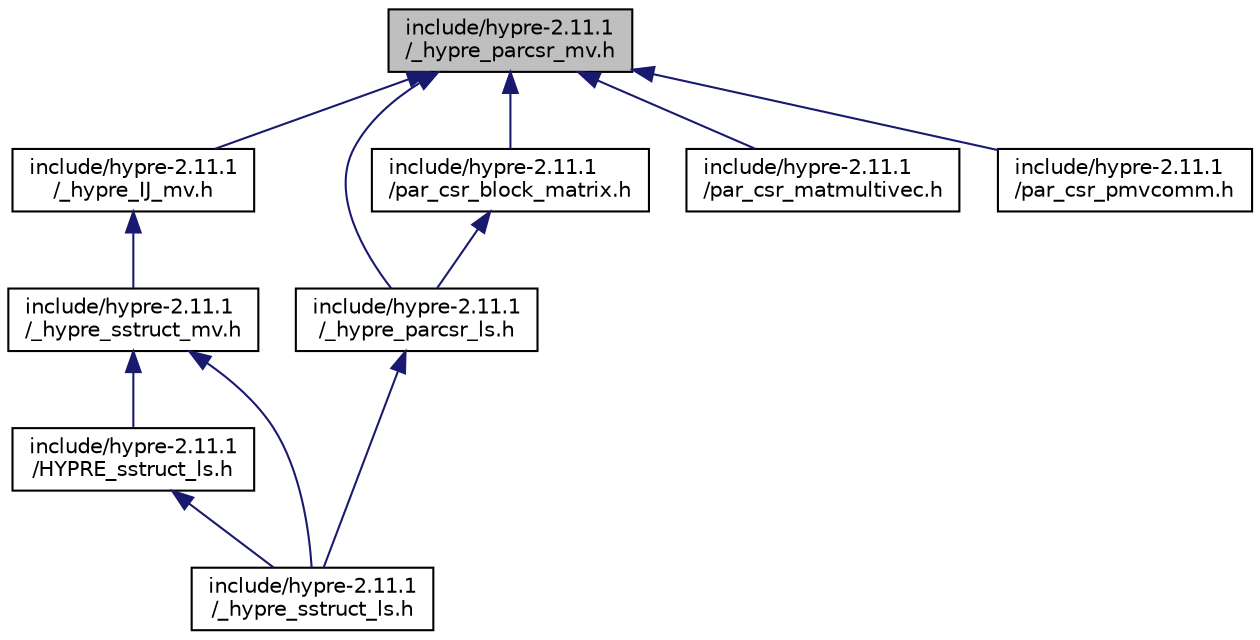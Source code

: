digraph "include/hypre-2.11.1/_hypre_parcsr_mv.h"
{
 // LATEX_PDF_SIZE
  edge [fontname="Helvetica",fontsize="10",labelfontname="Helvetica",labelfontsize="10"];
  node [fontname="Helvetica",fontsize="10",shape=record];
  Node1 [label="include/hypre-2.11.1\l/_hypre_parcsr_mv.h",height=0.2,width=0.4,color="black", fillcolor="grey75", style="filled", fontcolor="black",tooltip=" "];
  Node1 -> Node2 [dir="back",color="midnightblue",fontsize="10",style="solid",fontname="Helvetica"];
  Node2 [label="include/hypre-2.11.1\l/_hypre_IJ_mv.h",height=0.2,width=0.4,color="black", fillcolor="white", style="filled",URL="$__hypre___i_j__mv_8h.html",tooltip=" "];
  Node2 -> Node3 [dir="back",color="midnightblue",fontsize="10",style="solid",fontname="Helvetica"];
  Node3 [label="include/hypre-2.11.1\l/_hypre_sstruct_mv.h",height=0.2,width=0.4,color="black", fillcolor="white", style="filled",URL="$__hypre__sstruct__mv_8h.html",tooltip=" "];
  Node3 -> Node4 [dir="back",color="midnightblue",fontsize="10",style="solid",fontname="Helvetica"];
  Node4 [label="include/hypre-2.11.1\l/HYPRE_sstruct_ls.h",height=0.2,width=0.4,color="black", fillcolor="white", style="filled",URL="$_h_y_p_r_e__sstruct__ls_8h.html",tooltip=" "];
  Node4 -> Node5 [dir="back",color="midnightblue",fontsize="10",style="solid",fontname="Helvetica"];
  Node5 [label="include/hypre-2.11.1\l/_hypre_sstruct_ls.h",height=0.2,width=0.4,color="black", fillcolor="white", style="filled",URL="$__hypre__sstruct__ls_8h.html",tooltip=" "];
  Node3 -> Node5 [dir="back",color="midnightblue",fontsize="10",style="solid",fontname="Helvetica"];
  Node1 -> Node6 [dir="back",color="midnightblue",fontsize="10",style="solid",fontname="Helvetica"];
  Node6 [label="include/hypre-2.11.1\l/_hypre_parcsr_ls.h",height=0.2,width=0.4,color="black", fillcolor="white", style="filled",URL="$__hypre__parcsr__ls_8h.html",tooltip=" "];
  Node6 -> Node5 [dir="back",color="midnightblue",fontsize="10",style="solid",fontname="Helvetica"];
  Node1 -> Node7 [dir="back",color="midnightblue",fontsize="10",style="solid",fontname="Helvetica"];
  Node7 [label="include/hypre-2.11.1\l/par_csr_block_matrix.h",height=0.2,width=0.4,color="black", fillcolor="white", style="filled",URL="$par__csr__block__matrix_8h.html",tooltip=" "];
  Node7 -> Node6 [dir="back",color="midnightblue",fontsize="10",style="solid",fontname="Helvetica"];
  Node1 -> Node8 [dir="back",color="midnightblue",fontsize="10",style="solid",fontname="Helvetica"];
  Node8 [label="include/hypre-2.11.1\l/par_csr_matmultivec.h",height=0.2,width=0.4,color="black", fillcolor="white", style="filled",URL="$par__csr__matmultivec_8h.html",tooltip=" "];
  Node1 -> Node9 [dir="back",color="midnightblue",fontsize="10",style="solid",fontname="Helvetica"];
  Node9 [label="include/hypre-2.11.1\l/par_csr_pmvcomm.h",height=0.2,width=0.4,color="black", fillcolor="white", style="filled",URL="$par__csr__pmvcomm_8h.html",tooltip=" "];
}
